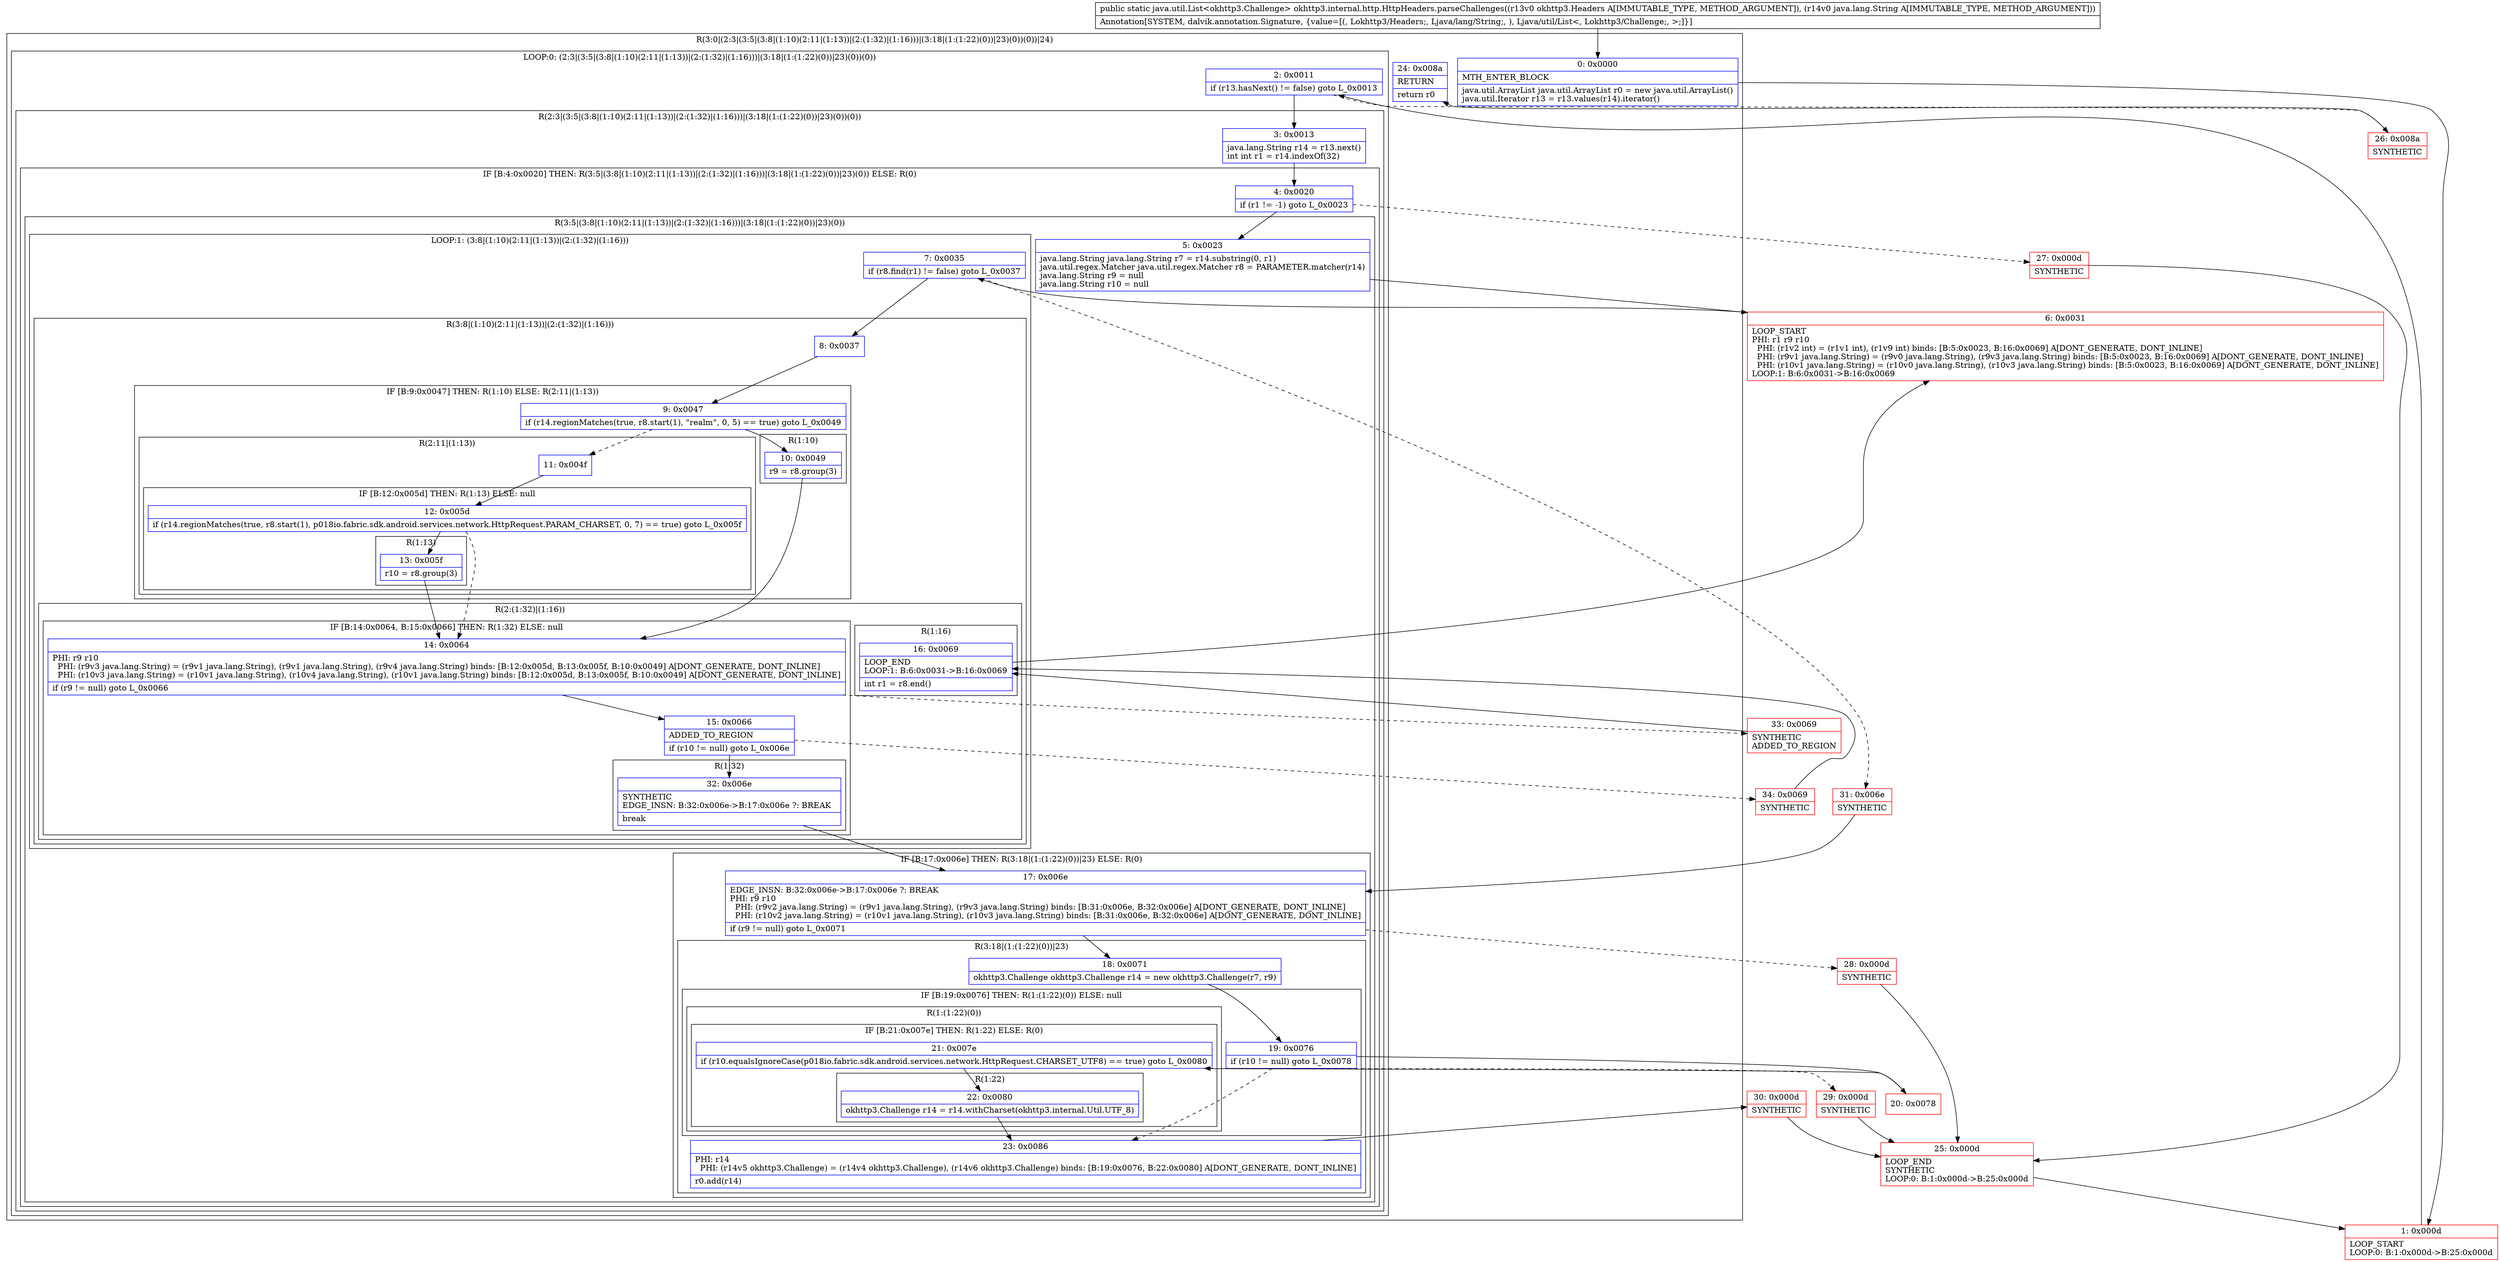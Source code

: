digraph "CFG forokhttp3.internal.http.HttpHeaders.parseChallenges(Lokhttp3\/Headers;Ljava\/lang\/String;)Ljava\/util\/List;" {
subgraph cluster_Region_1141492433 {
label = "R(3:0|(2:3|(3:5|(3:8|(1:10)(2:11|(1:13))|(2:(1:32)|(1:16)))|(3:18|(1:(1:22)(0))|23)(0))(0))|24)";
node [shape=record,color=blue];
Node_0 [shape=record,label="{0\:\ 0x0000|MTH_ENTER_BLOCK\l|java.util.ArrayList java.util.ArrayList r0 = new java.util.ArrayList()\ljava.util.Iterator r13 = r13.values(r14).iterator()\l}"];
subgraph cluster_LoopRegion_717163883 {
label = "LOOP:0: (2:3|(3:5|(3:8|(1:10)(2:11|(1:13))|(2:(1:32)|(1:16)))|(3:18|(1:(1:22)(0))|23)(0))(0))";
node [shape=record,color=blue];
Node_2 [shape=record,label="{2\:\ 0x0011|if (r13.hasNext() != false) goto L_0x0013\l}"];
subgraph cluster_Region_1509560480 {
label = "R(2:3|(3:5|(3:8|(1:10)(2:11|(1:13))|(2:(1:32)|(1:16)))|(3:18|(1:(1:22)(0))|23)(0))(0))";
node [shape=record,color=blue];
Node_3 [shape=record,label="{3\:\ 0x0013|java.lang.String r14 = r13.next()\lint int r1 = r14.indexOf(32)\l}"];
subgraph cluster_IfRegion_822379950 {
label = "IF [B:4:0x0020] THEN: R(3:5|(3:8|(1:10)(2:11|(1:13))|(2:(1:32)|(1:16)))|(3:18|(1:(1:22)(0))|23)(0)) ELSE: R(0)";
node [shape=record,color=blue];
Node_4 [shape=record,label="{4\:\ 0x0020|if (r1 != \-1) goto L_0x0023\l}"];
subgraph cluster_Region_1872348090 {
label = "R(3:5|(3:8|(1:10)(2:11|(1:13))|(2:(1:32)|(1:16)))|(3:18|(1:(1:22)(0))|23)(0))";
node [shape=record,color=blue];
Node_5 [shape=record,label="{5\:\ 0x0023|java.lang.String java.lang.String r7 = r14.substring(0, r1)\ljava.util.regex.Matcher java.util.regex.Matcher r8 = PARAMETER.matcher(r14)\ljava.lang.String r9 = null\ljava.lang.String r10 = null\l}"];
subgraph cluster_LoopRegion_1726980601 {
label = "LOOP:1: (3:8|(1:10)(2:11|(1:13))|(2:(1:32)|(1:16)))";
node [shape=record,color=blue];
Node_7 [shape=record,label="{7\:\ 0x0035|if (r8.find(r1) != false) goto L_0x0037\l}"];
subgraph cluster_Region_1294979961 {
label = "R(3:8|(1:10)(2:11|(1:13))|(2:(1:32)|(1:16)))";
node [shape=record,color=blue];
Node_8 [shape=record,label="{8\:\ 0x0037}"];
subgraph cluster_IfRegion_1366536660 {
label = "IF [B:9:0x0047] THEN: R(1:10) ELSE: R(2:11|(1:13))";
node [shape=record,color=blue];
Node_9 [shape=record,label="{9\:\ 0x0047|if (r14.regionMatches(true, r8.start(1), \"realm\", 0, 5) == true) goto L_0x0049\l}"];
subgraph cluster_Region_1146054561 {
label = "R(1:10)";
node [shape=record,color=blue];
Node_10 [shape=record,label="{10\:\ 0x0049|r9 = r8.group(3)\l}"];
}
subgraph cluster_Region_1413928926 {
label = "R(2:11|(1:13))";
node [shape=record,color=blue];
Node_11 [shape=record,label="{11\:\ 0x004f}"];
subgraph cluster_IfRegion_1701509249 {
label = "IF [B:12:0x005d] THEN: R(1:13) ELSE: null";
node [shape=record,color=blue];
Node_12 [shape=record,label="{12\:\ 0x005d|if (r14.regionMatches(true, r8.start(1), p018io.fabric.sdk.android.services.network.HttpRequest.PARAM_CHARSET, 0, 7) == true) goto L_0x005f\l}"];
subgraph cluster_Region_2123460028 {
label = "R(1:13)";
node [shape=record,color=blue];
Node_13 [shape=record,label="{13\:\ 0x005f|r10 = r8.group(3)\l}"];
}
}
}
}
subgraph cluster_Region_1153507316 {
label = "R(2:(1:32)|(1:16))";
node [shape=record,color=blue];
subgraph cluster_IfRegion_233669937 {
label = "IF [B:14:0x0064, B:15:0x0066] THEN: R(1:32) ELSE: null";
node [shape=record,color=blue];
Node_14 [shape=record,label="{14\:\ 0x0064|PHI: r9 r10 \l  PHI: (r9v3 java.lang.String) = (r9v1 java.lang.String), (r9v1 java.lang.String), (r9v4 java.lang.String) binds: [B:12:0x005d, B:13:0x005f, B:10:0x0049] A[DONT_GENERATE, DONT_INLINE]\l  PHI: (r10v3 java.lang.String) = (r10v1 java.lang.String), (r10v4 java.lang.String), (r10v1 java.lang.String) binds: [B:12:0x005d, B:13:0x005f, B:10:0x0049] A[DONT_GENERATE, DONT_INLINE]\l|if (r9 != null) goto L_0x0066\l}"];
Node_15 [shape=record,label="{15\:\ 0x0066|ADDED_TO_REGION\l|if (r10 != null) goto L_0x006e\l}"];
subgraph cluster_Region_382178898 {
label = "R(1:32)";
node [shape=record,color=blue];
Node_32 [shape=record,label="{32\:\ 0x006e|SYNTHETIC\lEDGE_INSN: B:32:0x006e\-\>B:17:0x006e ?: BREAK  \l|break\l}"];
}
}
subgraph cluster_Region_1003589447 {
label = "R(1:16)";
node [shape=record,color=blue];
Node_16 [shape=record,label="{16\:\ 0x0069|LOOP_END\lLOOP:1: B:6:0x0031\-\>B:16:0x0069\l|int r1 = r8.end()\l}"];
}
}
}
}
subgraph cluster_IfRegion_849387179 {
label = "IF [B:17:0x006e] THEN: R(3:18|(1:(1:22)(0))|23) ELSE: R(0)";
node [shape=record,color=blue];
Node_17 [shape=record,label="{17\:\ 0x006e|EDGE_INSN: B:32:0x006e\-\>B:17:0x006e ?: BREAK  \lPHI: r9 r10 \l  PHI: (r9v2 java.lang.String) = (r9v1 java.lang.String), (r9v3 java.lang.String) binds: [B:31:0x006e, B:32:0x006e] A[DONT_GENERATE, DONT_INLINE]\l  PHI: (r10v2 java.lang.String) = (r10v1 java.lang.String), (r10v3 java.lang.String) binds: [B:31:0x006e, B:32:0x006e] A[DONT_GENERATE, DONT_INLINE]\l|if (r9 != null) goto L_0x0071\l}"];
subgraph cluster_Region_790510519 {
label = "R(3:18|(1:(1:22)(0))|23)";
node [shape=record,color=blue];
Node_18 [shape=record,label="{18\:\ 0x0071|okhttp3.Challenge okhttp3.Challenge r14 = new okhttp3.Challenge(r7, r9)\l}"];
subgraph cluster_IfRegion_1072814845 {
label = "IF [B:19:0x0076] THEN: R(1:(1:22)(0)) ELSE: null";
node [shape=record,color=blue];
Node_19 [shape=record,label="{19\:\ 0x0076|if (r10 != null) goto L_0x0078\l}"];
subgraph cluster_Region_633351144 {
label = "R(1:(1:22)(0))";
node [shape=record,color=blue];
subgraph cluster_IfRegion_1249426482 {
label = "IF [B:21:0x007e] THEN: R(1:22) ELSE: R(0)";
node [shape=record,color=blue];
Node_21 [shape=record,label="{21\:\ 0x007e|if (r10.equalsIgnoreCase(p018io.fabric.sdk.android.services.network.HttpRequest.CHARSET_UTF8) == true) goto L_0x0080\l}"];
subgraph cluster_Region_2082158096 {
label = "R(1:22)";
node [shape=record,color=blue];
Node_22 [shape=record,label="{22\:\ 0x0080|okhttp3.Challenge r14 = r14.withCharset(okhttp3.internal.Util.UTF_8)\l}"];
}
subgraph cluster_Region_1205530793 {
label = "R(0)";
node [shape=record,color=blue];
}
}
}
}
Node_23 [shape=record,label="{23\:\ 0x0086|PHI: r14 \l  PHI: (r14v5 okhttp3.Challenge) = (r14v4 okhttp3.Challenge), (r14v6 okhttp3.Challenge) binds: [B:19:0x0076, B:22:0x0080] A[DONT_GENERATE, DONT_INLINE]\l|r0.add(r14)\l}"];
}
subgraph cluster_Region_195586329 {
label = "R(0)";
node [shape=record,color=blue];
}
}
}
subgraph cluster_Region_561449784 {
label = "R(0)";
node [shape=record,color=blue];
}
}
}
}
Node_24 [shape=record,label="{24\:\ 0x008a|RETURN\l|return r0\l}"];
}
Node_1 [shape=record,color=red,label="{1\:\ 0x000d|LOOP_START\lLOOP:0: B:1:0x000d\-\>B:25:0x000d\l}"];
Node_6 [shape=record,color=red,label="{6\:\ 0x0031|LOOP_START\lPHI: r1 r9 r10 \l  PHI: (r1v2 int) = (r1v1 int), (r1v9 int) binds: [B:5:0x0023, B:16:0x0069] A[DONT_GENERATE, DONT_INLINE]\l  PHI: (r9v1 java.lang.String) = (r9v0 java.lang.String), (r9v3 java.lang.String) binds: [B:5:0x0023, B:16:0x0069] A[DONT_GENERATE, DONT_INLINE]\l  PHI: (r10v1 java.lang.String) = (r10v0 java.lang.String), (r10v3 java.lang.String) binds: [B:5:0x0023, B:16:0x0069] A[DONT_GENERATE, DONT_INLINE]\lLOOP:1: B:6:0x0031\-\>B:16:0x0069\l}"];
Node_20 [shape=record,color=red,label="{20\:\ 0x0078}"];
Node_25 [shape=record,color=red,label="{25\:\ 0x000d|LOOP_END\lSYNTHETIC\lLOOP:0: B:1:0x000d\-\>B:25:0x000d\l}"];
Node_26 [shape=record,color=red,label="{26\:\ 0x008a|SYNTHETIC\l}"];
Node_27 [shape=record,color=red,label="{27\:\ 0x000d|SYNTHETIC\l}"];
Node_28 [shape=record,color=red,label="{28\:\ 0x000d|SYNTHETIC\l}"];
Node_29 [shape=record,color=red,label="{29\:\ 0x000d|SYNTHETIC\l}"];
Node_30 [shape=record,color=red,label="{30\:\ 0x000d|SYNTHETIC\l}"];
Node_31 [shape=record,color=red,label="{31\:\ 0x006e|SYNTHETIC\l}"];
Node_33 [shape=record,color=red,label="{33\:\ 0x0069|SYNTHETIC\lADDED_TO_REGION\l}"];
Node_34 [shape=record,color=red,label="{34\:\ 0x0069|SYNTHETIC\l}"];
MethodNode[shape=record,label="{public static java.util.List\<okhttp3.Challenge\> okhttp3.internal.http.HttpHeaders.parseChallenges((r13v0 okhttp3.Headers A[IMMUTABLE_TYPE, METHOD_ARGUMENT]), (r14v0 java.lang.String A[IMMUTABLE_TYPE, METHOD_ARGUMENT]))  | Annotation[SYSTEM, dalvik.annotation.Signature, \{value=[(, Lokhttp3\/Headers;, Ljava\/lang\/String;, ), Ljava\/util\/List\<, Lokhttp3\/Challenge;, \>;]\}]\l}"];
MethodNode -> Node_0;
Node_0 -> Node_1;
Node_2 -> Node_3;
Node_2 -> Node_26[style=dashed];
Node_3 -> Node_4;
Node_4 -> Node_5;
Node_4 -> Node_27[style=dashed];
Node_5 -> Node_6;
Node_7 -> Node_8;
Node_7 -> Node_31[style=dashed];
Node_8 -> Node_9;
Node_9 -> Node_10;
Node_9 -> Node_11[style=dashed];
Node_10 -> Node_14;
Node_11 -> Node_12;
Node_12 -> Node_13;
Node_12 -> Node_14[style=dashed];
Node_13 -> Node_14;
Node_14 -> Node_15;
Node_14 -> Node_33[style=dashed];
Node_15 -> Node_32;
Node_15 -> Node_34[style=dashed];
Node_32 -> Node_17;
Node_16 -> Node_6;
Node_17 -> Node_18;
Node_17 -> Node_28[style=dashed];
Node_18 -> Node_19;
Node_19 -> Node_20;
Node_19 -> Node_23[style=dashed];
Node_21 -> Node_22;
Node_21 -> Node_29[style=dashed];
Node_22 -> Node_23;
Node_23 -> Node_30;
Node_1 -> Node_2;
Node_6 -> Node_7;
Node_20 -> Node_21;
Node_25 -> Node_1;
Node_26 -> Node_24;
Node_27 -> Node_25;
Node_28 -> Node_25;
Node_29 -> Node_25;
Node_30 -> Node_25;
Node_31 -> Node_17;
Node_33 -> Node_16;
Node_34 -> Node_16;
}

